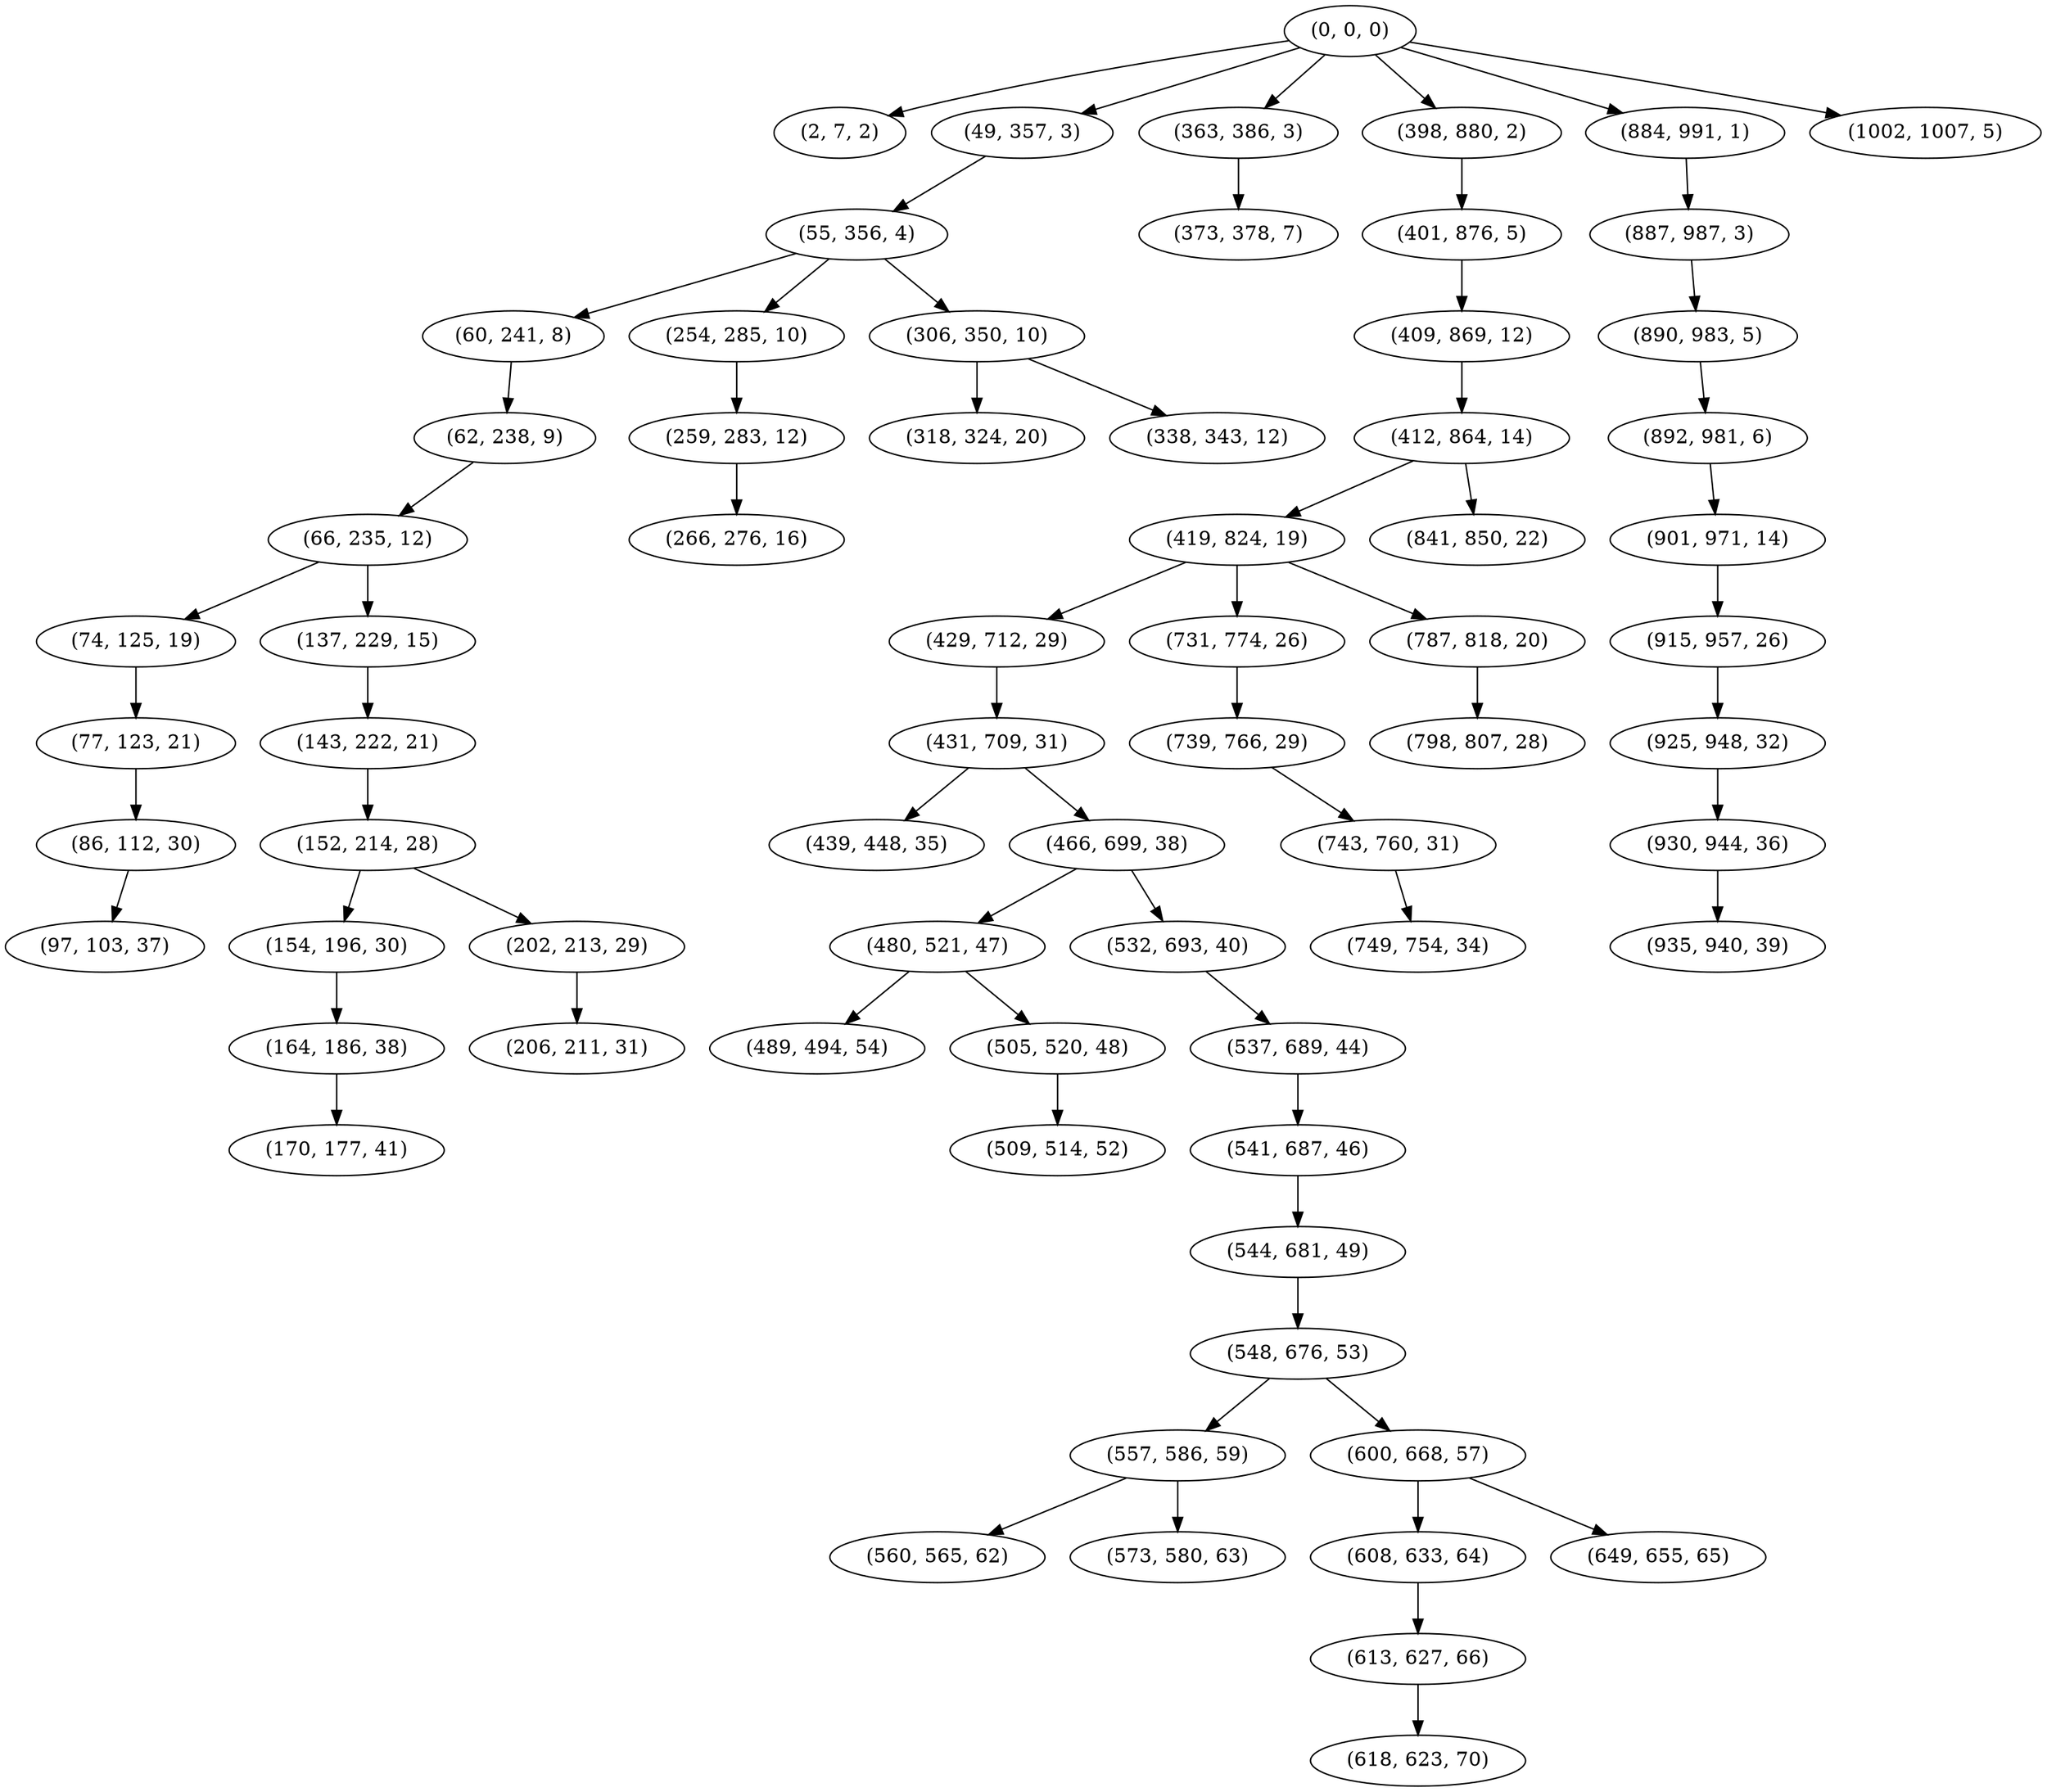 digraph tree {
    "(0, 0, 0)";
    "(2, 7, 2)";
    "(49, 357, 3)";
    "(55, 356, 4)";
    "(60, 241, 8)";
    "(62, 238, 9)";
    "(66, 235, 12)";
    "(74, 125, 19)";
    "(77, 123, 21)";
    "(86, 112, 30)";
    "(97, 103, 37)";
    "(137, 229, 15)";
    "(143, 222, 21)";
    "(152, 214, 28)";
    "(154, 196, 30)";
    "(164, 186, 38)";
    "(170, 177, 41)";
    "(202, 213, 29)";
    "(206, 211, 31)";
    "(254, 285, 10)";
    "(259, 283, 12)";
    "(266, 276, 16)";
    "(306, 350, 10)";
    "(318, 324, 20)";
    "(338, 343, 12)";
    "(363, 386, 3)";
    "(373, 378, 7)";
    "(398, 880, 2)";
    "(401, 876, 5)";
    "(409, 869, 12)";
    "(412, 864, 14)";
    "(419, 824, 19)";
    "(429, 712, 29)";
    "(431, 709, 31)";
    "(439, 448, 35)";
    "(466, 699, 38)";
    "(480, 521, 47)";
    "(489, 494, 54)";
    "(505, 520, 48)";
    "(509, 514, 52)";
    "(532, 693, 40)";
    "(537, 689, 44)";
    "(541, 687, 46)";
    "(544, 681, 49)";
    "(548, 676, 53)";
    "(557, 586, 59)";
    "(560, 565, 62)";
    "(573, 580, 63)";
    "(600, 668, 57)";
    "(608, 633, 64)";
    "(613, 627, 66)";
    "(618, 623, 70)";
    "(649, 655, 65)";
    "(731, 774, 26)";
    "(739, 766, 29)";
    "(743, 760, 31)";
    "(749, 754, 34)";
    "(787, 818, 20)";
    "(798, 807, 28)";
    "(841, 850, 22)";
    "(884, 991, 1)";
    "(887, 987, 3)";
    "(890, 983, 5)";
    "(892, 981, 6)";
    "(901, 971, 14)";
    "(915, 957, 26)";
    "(925, 948, 32)";
    "(930, 944, 36)";
    "(935, 940, 39)";
    "(1002, 1007, 5)";
    "(0, 0, 0)" -> "(2, 7, 2)";
    "(0, 0, 0)" -> "(49, 357, 3)";
    "(0, 0, 0)" -> "(363, 386, 3)";
    "(0, 0, 0)" -> "(398, 880, 2)";
    "(0, 0, 0)" -> "(884, 991, 1)";
    "(0, 0, 0)" -> "(1002, 1007, 5)";
    "(49, 357, 3)" -> "(55, 356, 4)";
    "(55, 356, 4)" -> "(60, 241, 8)";
    "(55, 356, 4)" -> "(254, 285, 10)";
    "(55, 356, 4)" -> "(306, 350, 10)";
    "(60, 241, 8)" -> "(62, 238, 9)";
    "(62, 238, 9)" -> "(66, 235, 12)";
    "(66, 235, 12)" -> "(74, 125, 19)";
    "(66, 235, 12)" -> "(137, 229, 15)";
    "(74, 125, 19)" -> "(77, 123, 21)";
    "(77, 123, 21)" -> "(86, 112, 30)";
    "(86, 112, 30)" -> "(97, 103, 37)";
    "(137, 229, 15)" -> "(143, 222, 21)";
    "(143, 222, 21)" -> "(152, 214, 28)";
    "(152, 214, 28)" -> "(154, 196, 30)";
    "(152, 214, 28)" -> "(202, 213, 29)";
    "(154, 196, 30)" -> "(164, 186, 38)";
    "(164, 186, 38)" -> "(170, 177, 41)";
    "(202, 213, 29)" -> "(206, 211, 31)";
    "(254, 285, 10)" -> "(259, 283, 12)";
    "(259, 283, 12)" -> "(266, 276, 16)";
    "(306, 350, 10)" -> "(318, 324, 20)";
    "(306, 350, 10)" -> "(338, 343, 12)";
    "(363, 386, 3)" -> "(373, 378, 7)";
    "(398, 880, 2)" -> "(401, 876, 5)";
    "(401, 876, 5)" -> "(409, 869, 12)";
    "(409, 869, 12)" -> "(412, 864, 14)";
    "(412, 864, 14)" -> "(419, 824, 19)";
    "(412, 864, 14)" -> "(841, 850, 22)";
    "(419, 824, 19)" -> "(429, 712, 29)";
    "(419, 824, 19)" -> "(731, 774, 26)";
    "(419, 824, 19)" -> "(787, 818, 20)";
    "(429, 712, 29)" -> "(431, 709, 31)";
    "(431, 709, 31)" -> "(439, 448, 35)";
    "(431, 709, 31)" -> "(466, 699, 38)";
    "(466, 699, 38)" -> "(480, 521, 47)";
    "(466, 699, 38)" -> "(532, 693, 40)";
    "(480, 521, 47)" -> "(489, 494, 54)";
    "(480, 521, 47)" -> "(505, 520, 48)";
    "(505, 520, 48)" -> "(509, 514, 52)";
    "(532, 693, 40)" -> "(537, 689, 44)";
    "(537, 689, 44)" -> "(541, 687, 46)";
    "(541, 687, 46)" -> "(544, 681, 49)";
    "(544, 681, 49)" -> "(548, 676, 53)";
    "(548, 676, 53)" -> "(557, 586, 59)";
    "(548, 676, 53)" -> "(600, 668, 57)";
    "(557, 586, 59)" -> "(560, 565, 62)";
    "(557, 586, 59)" -> "(573, 580, 63)";
    "(600, 668, 57)" -> "(608, 633, 64)";
    "(600, 668, 57)" -> "(649, 655, 65)";
    "(608, 633, 64)" -> "(613, 627, 66)";
    "(613, 627, 66)" -> "(618, 623, 70)";
    "(731, 774, 26)" -> "(739, 766, 29)";
    "(739, 766, 29)" -> "(743, 760, 31)";
    "(743, 760, 31)" -> "(749, 754, 34)";
    "(787, 818, 20)" -> "(798, 807, 28)";
    "(884, 991, 1)" -> "(887, 987, 3)";
    "(887, 987, 3)" -> "(890, 983, 5)";
    "(890, 983, 5)" -> "(892, 981, 6)";
    "(892, 981, 6)" -> "(901, 971, 14)";
    "(901, 971, 14)" -> "(915, 957, 26)";
    "(915, 957, 26)" -> "(925, 948, 32)";
    "(925, 948, 32)" -> "(930, 944, 36)";
    "(930, 944, 36)" -> "(935, 940, 39)";
}
